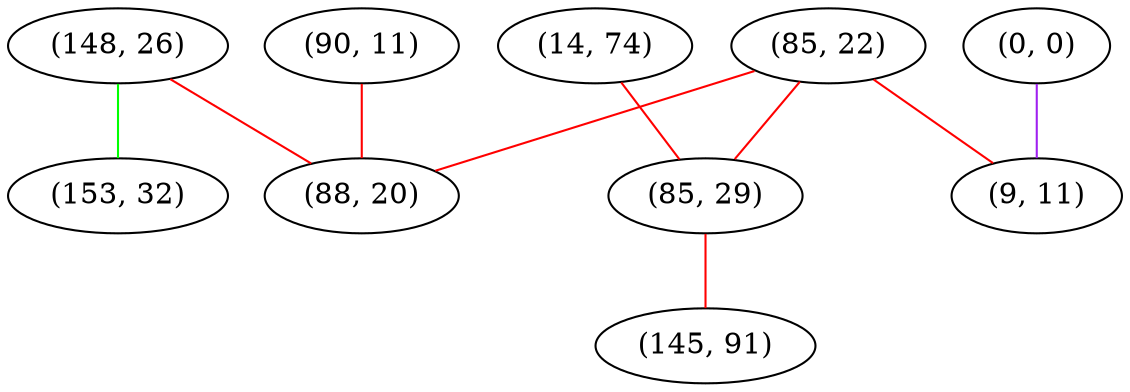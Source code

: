 graph "" {
"(148, 26)";
"(14, 74)";
"(85, 22)";
"(85, 29)";
"(0, 0)";
"(153, 32)";
"(9, 11)";
"(90, 11)";
"(145, 91)";
"(88, 20)";
"(148, 26)" -- "(153, 32)"  [color=green, key=0, weight=2];
"(148, 26)" -- "(88, 20)"  [color=red, key=0, weight=1];
"(14, 74)" -- "(85, 29)"  [color=red, key=0, weight=1];
"(85, 22)" -- "(9, 11)"  [color=red, key=0, weight=1];
"(85, 22)" -- "(85, 29)"  [color=red, key=0, weight=1];
"(85, 22)" -- "(88, 20)"  [color=red, key=0, weight=1];
"(85, 29)" -- "(145, 91)"  [color=red, key=0, weight=1];
"(0, 0)" -- "(9, 11)"  [color=purple, key=0, weight=4];
"(90, 11)" -- "(88, 20)"  [color=red, key=0, weight=1];
}

